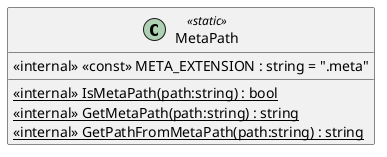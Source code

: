 @startuml
class MetaPath <<static>> {
    <<internal>> <<const>> META_EXTENSION : string = ".meta"
    <<internal>> {static} IsMetaPath(path:string) : bool
    <<internal>> {static} GetMetaPath(path:string) : string
    <<internal>> {static} GetPathFromMetaPath(path:string) : string
}
@enduml
